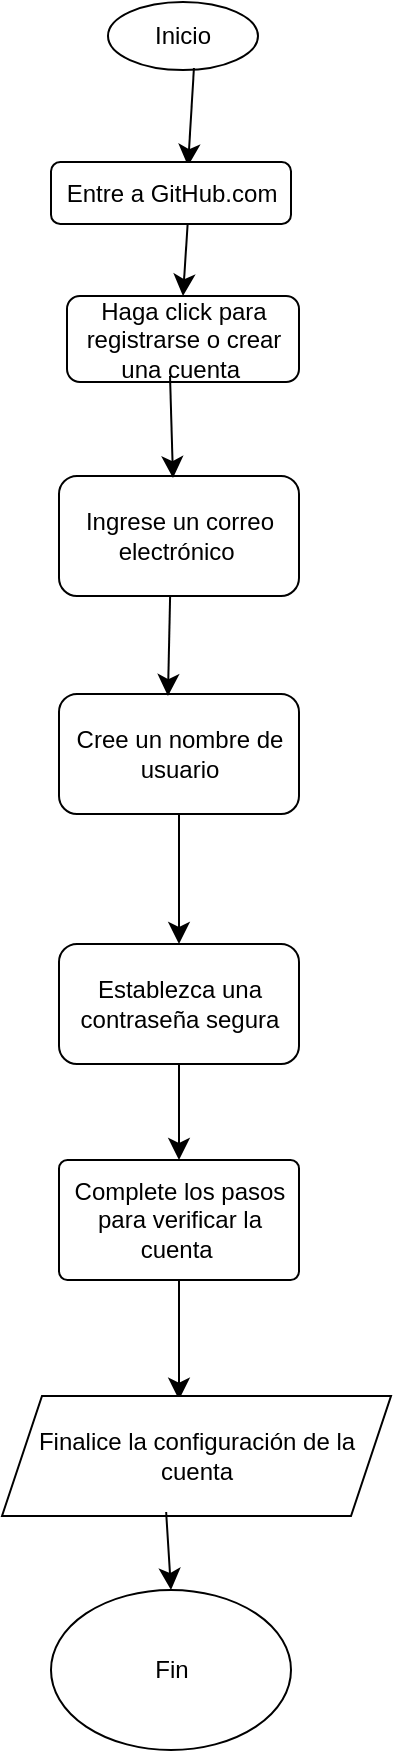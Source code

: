 <mxfile version="26.0.10">
  <diagram name="Page-1" id="quIAZr9OBCt4nH0JYV9t">
    <mxGraphModel dx="974" dy="1440" grid="0" gridSize="10" guides="1" tooltips="1" connect="1" arrows="1" fold="1" page="0" pageScale="1" pageWidth="1100" pageHeight="850" math="0" shadow="0">
      <root>
        <mxCell id="0" />
        <mxCell id="1" parent="0" />
        <mxCell id="j5hnPEkh9g9-kyqJjiE3-13" value="Haga click para registrarse o crear una cuenta&amp;nbsp;" style="rounded=1;whiteSpace=wrap;html=1;" vertex="1" parent="1">
          <mxGeometry x="249.5" y="154" width="116" height="43" as="geometry" />
        </mxCell>
        <mxCell id="j5hnPEkh9g9-kyqJjiE3-1" value="Inicio" style="ellipse;whiteSpace=wrap;html=1;" vertex="1" parent="1">
          <mxGeometry x="270" y="7" width="75" height="34" as="geometry" />
        </mxCell>
        <mxCell id="j5hnPEkh9g9-kyqJjiE3-2" value="" style="endArrow=classic;html=1;rounded=0;fontSize=12;startSize=8;endSize=8;curved=1;entryX=0.571;entryY=0.065;entryDx=0;entryDy=0;entryPerimeter=0;exitX=0.573;exitY=0.971;exitDx=0;exitDy=0;exitPerimeter=0;" edge="1" parent="1" source="j5hnPEkh9g9-kyqJjiE3-1" target="j5hnPEkh9g9-kyqJjiE3-14">
          <mxGeometry width="50" height="50" relative="1" as="geometry">
            <mxPoint x="299.74" y="50" as="sourcePoint" />
            <mxPoint x="307" y="83" as="targetPoint" />
            <Array as="points" />
          </mxGeometry>
        </mxCell>
        <mxCell id="j5hnPEkh9g9-kyqJjiE3-4" value="" style="endArrow=classic;html=1;rounded=0;fontSize=12;startSize=8;endSize=8;curved=1;entryX=0.5;entryY=0;entryDx=0;entryDy=0;exitX=0.571;exitY=0.903;exitDx=0;exitDy=0;exitPerimeter=0;" edge="1" parent="1" source="j5hnPEkh9g9-kyqJjiE3-14" target="j5hnPEkh9g9-kyqJjiE3-13">
          <mxGeometry width="50" height="50" relative="1" as="geometry">
            <mxPoint x="298" y="129" as="sourcePoint" />
            <mxPoint x="299.24" y="166" as="targetPoint" />
          </mxGeometry>
        </mxCell>
        <mxCell id="j5hnPEkh9g9-kyqJjiE3-8" style="edgeStyle=none;curved=1;rounded=0;orthogonalLoop=1;jettySize=auto;html=1;entryX=1;entryY=0.5;entryDx=0;entryDy=0;fontSize=12;startSize=8;endSize=8;" edge="1" parent="1" source="j5hnPEkh9g9-kyqJjiE3-1" target="j5hnPEkh9g9-kyqJjiE3-1">
          <mxGeometry relative="1" as="geometry" />
        </mxCell>
        <mxCell id="j5hnPEkh9g9-kyqJjiE3-14" value="Entre a GitHub.com" style="rounded=1;whiteSpace=wrap;html=1;" vertex="1" parent="1">
          <mxGeometry x="241.5" y="87" width="120" height="31" as="geometry" />
        </mxCell>
        <mxCell id="j5hnPEkh9g9-kyqJjiE3-17" value="Ingrese un correo electrónico&amp;nbsp;" style="rounded=1;whiteSpace=wrap;html=1;" vertex="1" parent="1">
          <mxGeometry x="245.5" y="244" width="120" height="60" as="geometry" />
        </mxCell>
        <mxCell id="j5hnPEkh9g9-kyqJjiE3-18" value="" style="endArrow=classic;html=1;rounded=0;fontSize=12;startSize=8;endSize=8;curved=1;entryX=0.475;entryY=0.017;entryDx=0;entryDy=0;entryPerimeter=0;exitX=0.444;exitY=0.93;exitDx=0;exitDy=0;exitPerimeter=0;" edge="1" parent="1" source="j5hnPEkh9g9-kyqJjiE3-13" target="j5hnPEkh9g9-kyqJjiE3-17">
          <mxGeometry width="50" height="50" relative="1" as="geometry">
            <mxPoint x="306" y="224" as="sourcePoint" />
            <mxPoint x="308" y="268.98" as="targetPoint" />
          </mxGeometry>
        </mxCell>
        <mxCell id="j5hnPEkh9g9-kyqJjiE3-26" value="Cree un nombre de usuario" style="rounded=1;whiteSpace=wrap;html=1;" vertex="1" parent="1">
          <mxGeometry x="245.5" y="353" width="120" height="60" as="geometry" />
        </mxCell>
        <mxCell id="j5hnPEkh9g9-kyqJjiE3-27" value="" style="endArrow=classic;html=1;rounded=0;fontSize=12;startSize=8;endSize=8;curved=1;entryX=0.454;entryY=0.017;entryDx=0;entryDy=0;entryPerimeter=0;exitX=0.463;exitY=1;exitDx=0;exitDy=0;exitPerimeter=0;" edge="1" parent="1" source="j5hnPEkh9g9-kyqJjiE3-17" target="j5hnPEkh9g9-kyqJjiE3-26">
          <mxGeometry width="50" height="50" relative="1" as="geometry">
            <mxPoint x="298" y="311" as="sourcePoint" />
            <mxPoint x="311.97" y="331.02" as="targetPoint" />
          </mxGeometry>
        </mxCell>
        <mxCell id="j5hnPEkh9g9-kyqJjiE3-29" value="Establezca una contraseña segura" style="rounded=1;whiteSpace=wrap;html=1;" vertex="1" parent="1">
          <mxGeometry x="245.5" y="478" width="120" height="60" as="geometry" />
        </mxCell>
        <mxCell id="j5hnPEkh9g9-kyqJjiE3-36" style="edgeStyle=none;curved=1;rounded=0;orthogonalLoop=1;jettySize=auto;html=1;fontSize=12;startSize=8;endSize=8;" edge="1" parent="1" source="j5hnPEkh9g9-kyqJjiE3-30">
          <mxGeometry relative="1" as="geometry">
            <mxPoint x="305.5" y="705.842" as="targetPoint" />
          </mxGeometry>
        </mxCell>
        <mxCell id="j5hnPEkh9g9-kyqJjiE3-30" value="Complete los pasos para verificar la cuenta&amp;nbsp;" style="rounded=1;whiteSpace=wrap;html=1;arcSize=7;" vertex="1" parent="1">
          <mxGeometry x="245.5" y="586" width="120" height="60" as="geometry" />
        </mxCell>
        <mxCell id="j5hnPEkh9g9-kyqJjiE3-31" value="Finalice la configuración de la cuenta" style="shape=parallelogram;perimeter=parallelogramPerimeter;whiteSpace=wrap;html=1;fixedSize=1;" vertex="1" parent="1">
          <mxGeometry x="217" y="704" width="194.5" height="60" as="geometry" />
        </mxCell>
        <mxCell id="j5hnPEkh9g9-kyqJjiE3-32" value="" style="endArrow=classic;html=1;rounded=0;fontSize=12;startSize=8;endSize=8;curved=1;exitX=0.5;exitY=1;exitDx=0;exitDy=0;entryX=0.5;entryY=0;entryDx=0;entryDy=0;" edge="1" parent="1" source="j5hnPEkh9g9-kyqJjiE3-26" target="j5hnPEkh9g9-kyqJjiE3-29">
          <mxGeometry width="50" height="50" relative="1" as="geometry">
            <mxPoint x="335" y="625" as="sourcePoint" />
            <mxPoint x="311" y="463" as="targetPoint" />
          </mxGeometry>
        </mxCell>
        <mxCell id="j5hnPEkh9g9-kyqJjiE3-33" value="" style="endArrow=classic;html=1;rounded=0;fontSize=12;startSize=8;endSize=8;curved=1;entryX=0.5;entryY=0;entryDx=0;entryDy=0;exitX=0.5;exitY=1;exitDx=0;exitDy=0;" edge="1" parent="1" source="j5hnPEkh9g9-kyqJjiE3-29" target="j5hnPEkh9g9-kyqJjiE3-30">
          <mxGeometry width="50" height="50" relative="1" as="geometry">
            <mxPoint x="307" y="547" as="sourcePoint" />
            <mxPoint x="312" y="576" as="targetPoint" />
          </mxGeometry>
        </mxCell>
        <mxCell id="j5hnPEkh9g9-kyqJjiE3-38" value="Fin" style="ellipse;whiteSpace=wrap;html=1;" vertex="1" parent="1">
          <mxGeometry x="241.5" y="801" width="120" height="80" as="geometry" />
        </mxCell>
        <mxCell id="j5hnPEkh9g9-kyqJjiE3-39" value="" style="endArrow=classic;html=1;rounded=0;fontSize=12;startSize=8;endSize=8;curved=1;entryX=0.5;entryY=0;entryDx=0;entryDy=0;exitX=0.422;exitY=0.967;exitDx=0;exitDy=0;exitPerimeter=0;" edge="1" parent="1" source="j5hnPEkh9g9-kyqJjiE3-31" target="j5hnPEkh9g9-kyqJjiE3-38">
          <mxGeometry width="50" height="50" relative="1" as="geometry">
            <mxPoint x="285" y="768" as="sourcePoint" />
            <mxPoint x="335" y="718" as="targetPoint" />
          </mxGeometry>
        </mxCell>
      </root>
    </mxGraphModel>
  </diagram>
</mxfile>
